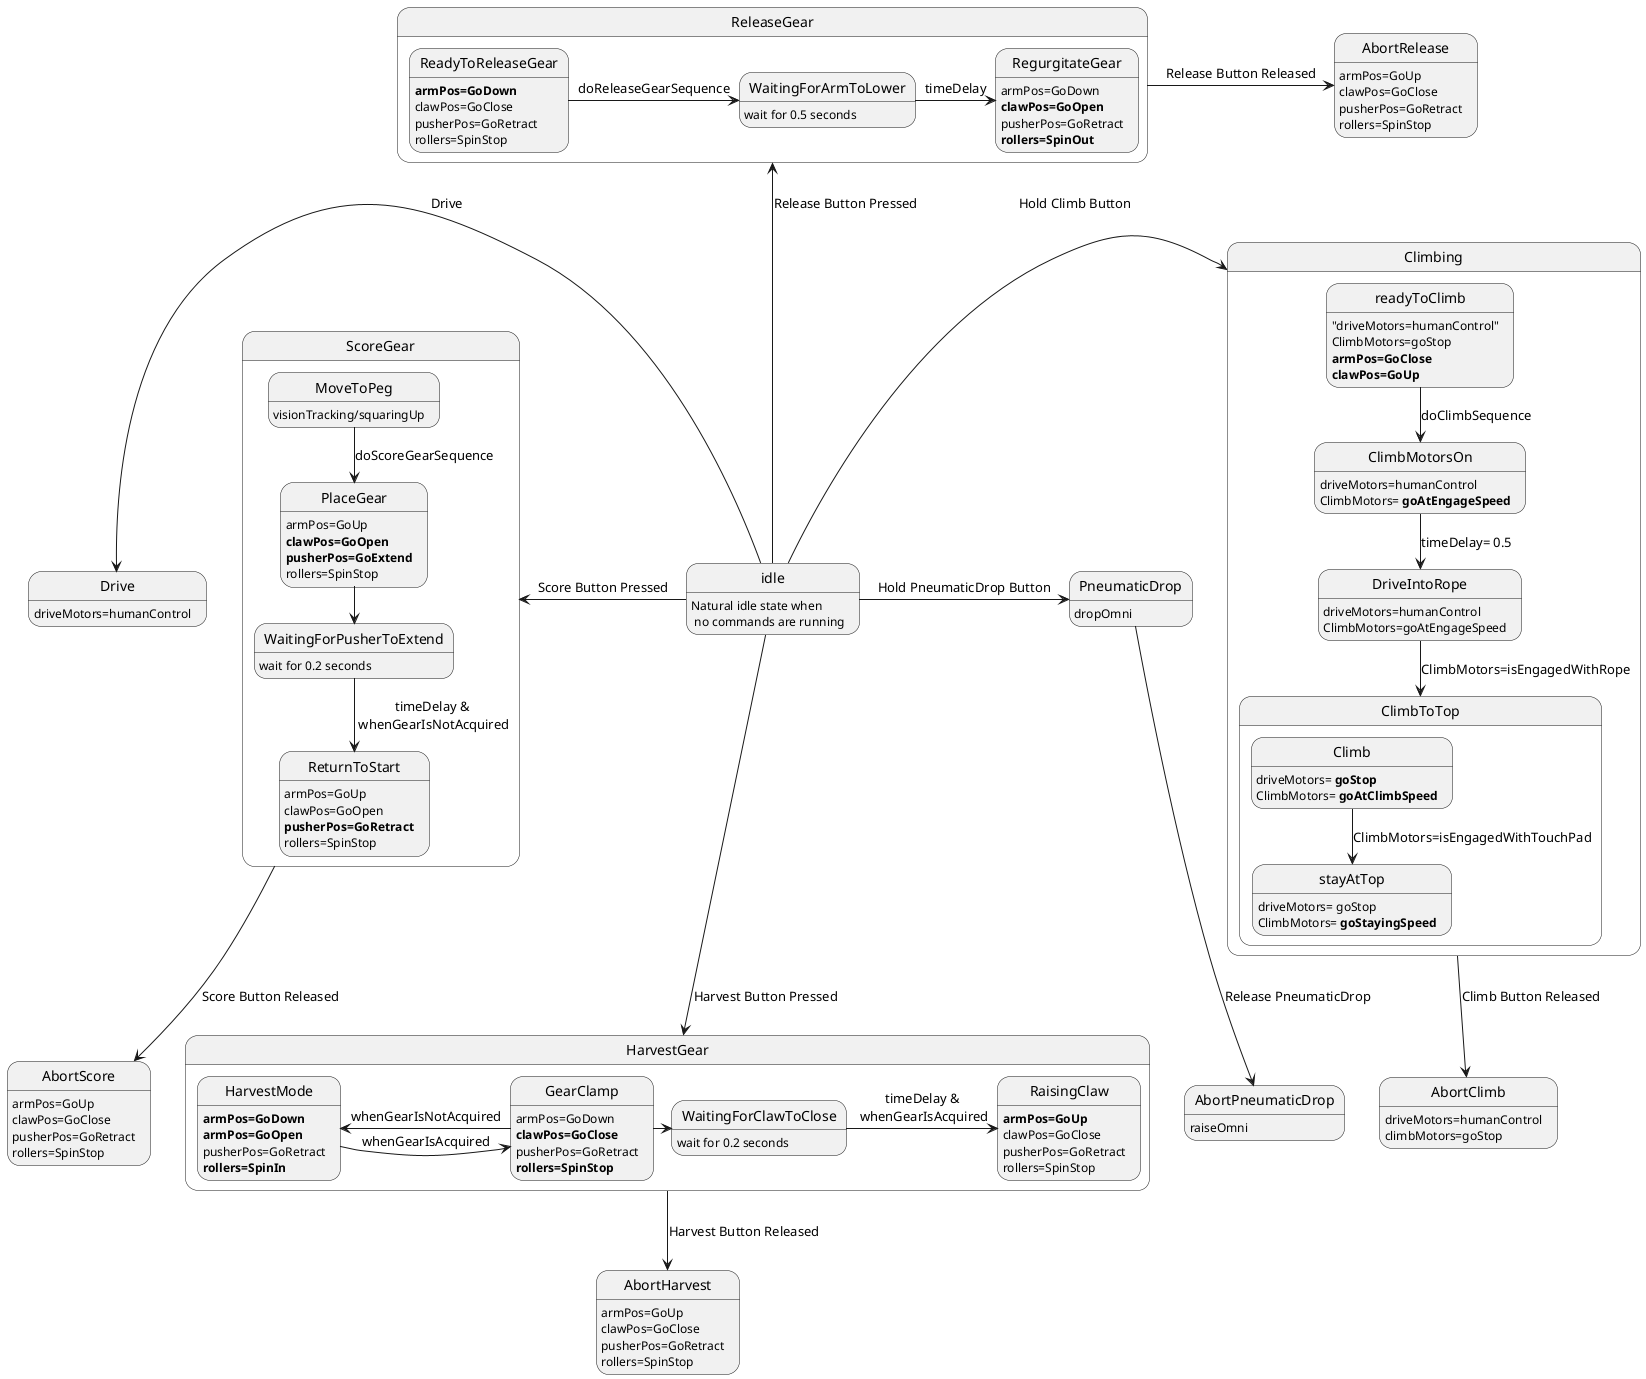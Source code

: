 @startuml

'''''states

idle: Natural idle state when\n no commands are running

	PneumaticDrop: dropOmni
	
	AbortPneumaticDrop: raiseOmni
	
	Drive: driveMotors=humanControl

state Climbing {

	readyToClimb: "driveMotors=humanControl"
	readyToClimb: ClimbMotors=goStop
	readyToClimb: <b>armPos=GoClose
	readyToClimb: <b>clawPos=GoUp

	ClimbMotorsOn: driveMotors=humanControl
	ClimbMotorsOn: ClimbMotors= <b>goAtEngageSpeed
 
	DriveIntoRope: driveMotors=humanControl
	DriveIntoRope: ClimbMotors=goAtEngageSpeed 

	state ClimbToTop {
	
		Climb: driveMotors= <b>goStop
		Climb: ClimbMotors= <b>goAtClimbSpeed
	
		stayAtTop: driveMotors= goStop
		stayAtTop: ClimbMotors= <b>goStayingSpeed
	
	}
}

	AbortClimb: driveMotors=humanControl
	AbortClimb: climbMotors=goStop

state HarvestGear {

	HarvestMode : <b>armPos=GoDown
	HarvestMode : <b>armPos=GoOpen
	HarvestMode : pusherPos=GoRetract
	HarvestMode : <b>rollers=SpinIn
	
	GearClamp : armPos=GoDown
	GearClamp : <b>clawPos=GoClose
	GearClamp : pusherPos=GoRetract
	GearClamp : <b>rollers=SpinStop
	
	WaitingForClawToClose : wait for 0.2 seconds
	
	RaisingClaw : <b>armPos=GoUp
	RaisingClaw : clawPos=GoClose
	RaisingClaw : pusherPos=GoRetract
	RaisingClaw : rollers=SpinStop
	
}

	AbortHarvest: armPos=GoUp
	AbortHarvest: clawPos=GoClose
	AbortHarvest: pusherPos=GoRetract
	AbortHarvest: rollers=SpinStop

state ScoreGear {

	MoveToPeg : visionTracking/squaringUp
	
	PlaceGear : armPos=GoUp
	PlaceGear : <b>clawPos=GoOpen
	PlaceGear : <b>pusherPos=GoExtend
	PlaceGear : rollers=SpinStop
	
	WaitingForPusherToExtend : wait for 0.2 seconds
	
	ReturnToStart : armPos=GoUp
	ReturnToStart : clawPos=GoOpen
	ReturnToStart : <b>pusherPos=GoRetract
	ReturnToStart : rollers=SpinStop

}

	AbortScore: armPos=GoUp
	AbortScore: clawPos=GoClose
	AbortScore: pusherPos=GoRetract
	AbortScore: rollers=SpinStop

state ReleaseGear {

	ReadyToReleaseGear : <b>armPos=GoDown
	ReadyToReleaseGear : clawPos=GoClose
	ReadyToReleaseGear : pusherPos=GoRetract
	ReadyToReleaseGear : rollers=SpinStop

	WaitingForArmToLower : wait for 0.5 seconds

	RegurgitateGear : armPos=GoDown
	RegurgitateGear : <b>clawPos=GoOpen
	RegurgitateGear : pusherPos=GoRetract
	RegurgitateGear : <b>rollers=SpinOut

}

	AbortRelease: armPos=GoUp
	AbortRelease: clawPos=GoClose
	AbortRelease: pusherPos=GoRetract
	AbortRelease: rollers=SpinStop

'''''transitions

idle -left-> ScoreGear: Score Button Pressed
idle -down-> HarvestGear: Harvest Button Pressed 
idle -up-> ReleaseGear: Release Button Pressed
idle -right-> Climbing: Hold Climb Button
idle -right-> PneumaticDrop: Hold PneumaticDrop Button
idle -left-> Drive: Drive

PneumaticDrop -down-> AbortPneumaticDrop: Release PneumaticDrop

HarvestGear -down-> AbortHarvest: Harvest Button Released

ReleaseGear -right-> AbortRelease: Release Button Released

Climbing -down-> AbortClimb: Climb Button Released

ScoreGear -down-> AbortScore: Score Button Released

readyToClimb -down-> ClimbMotorsOn: doClimbSequence

ClimbMotorsOn -down-> DriveIntoRope: timeDelay= 0.5

DriveIntoRope -down-> ClimbToTop: ClimbMotors=isEngagedWithRope

Climb -down-> stayAtTop: ClimbMotors=isEngagedWithTouchPad

HarvestMode -right-> GearClamp: whenGearIsAcquired

GearClamp -left-> HarvestMode: whenGearIsNotAcquired

GearClamp -right-> WaitingForClawToClose

WaitingForClawToClose -right-> RaisingClaw: timeDelay &\n whenGearIsAcquired

MoveToPeg -down-> PlaceGear: doScoreGearSequence

PlaceGear -down-> WaitingForPusherToExtend

WaitingForPusherToExtend -down-> ReturnToStart: timeDelay &\n whenGearIsNotAcquired

ReadyToReleaseGear -right-> WaitingForArmToLower: doReleaseGearSequence

WaitingForArmToLower -right-> RegurgitateGear: timeDelay

@enduml
